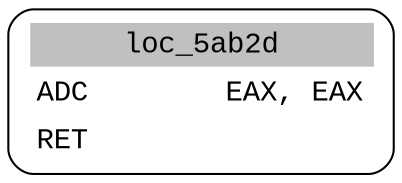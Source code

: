 digraph asm_graph {
1941 [
shape="Mrecord" fontname="Courier New"label =<<table border="0" cellborder="0" cellpadding="3"><tr><td align="center" colspan="2" bgcolor="grey">loc_5ab2d</td></tr><tr><td align="left">ADC        EAX, EAX</td></tr><tr><td align="left">RET        </td></tr></table>> ];
}